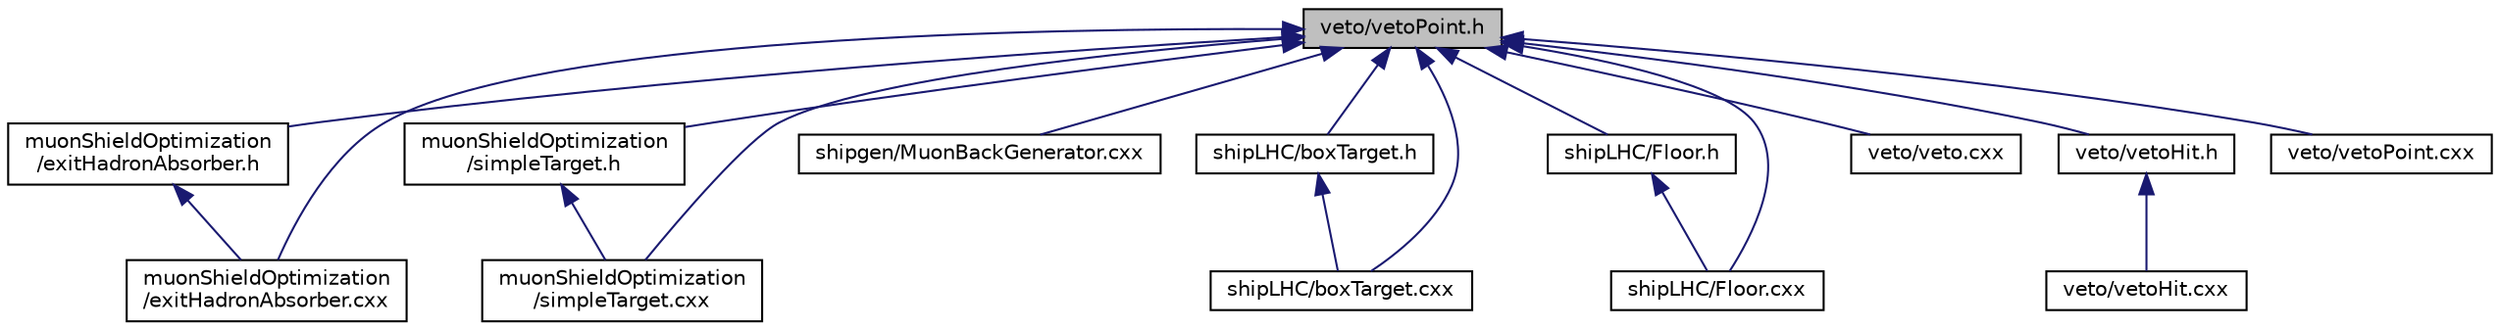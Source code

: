 digraph "veto/vetoPoint.h"
{
 // LATEX_PDF_SIZE
  edge [fontname="Helvetica",fontsize="10",labelfontname="Helvetica",labelfontsize="10"];
  node [fontname="Helvetica",fontsize="10",shape=record];
  Node1 [label="veto/vetoPoint.h",height=0.2,width=0.4,color="black", fillcolor="grey75", style="filled", fontcolor="black",tooltip=" "];
  Node1 -> Node2 [dir="back",color="midnightblue",fontsize="10",style="solid",fontname="Helvetica"];
  Node2 [label="muonShieldOptimization\l/exitHadronAbsorber.h",height=0.2,width=0.4,color="black", fillcolor="white", style="filled",URL="$exitHadronAbsorber_8h.html",tooltip=" "];
  Node2 -> Node3 [dir="back",color="midnightblue",fontsize="10",style="solid",fontname="Helvetica"];
  Node3 [label="muonShieldOptimization\l/exitHadronAbsorber.cxx",height=0.2,width=0.4,color="black", fillcolor="white", style="filled",URL="$exitHadronAbsorber_8cxx.html",tooltip=" "];
  Node1 -> Node3 [dir="back",color="midnightblue",fontsize="10",style="solid",fontname="Helvetica"];
  Node1 -> Node4 [dir="back",color="midnightblue",fontsize="10",style="solid",fontname="Helvetica"];
  Node4 [label="muonShieldOptimization\l/simpleTarget.h",height=0.2,width=0.4,color="black", fillcolor="white", style="filled",URL="$simpleTarget_8h.html",tooltip=" "];
  Node4 -> Node5 [dir="back",color="midnightblue",fontsize="10",style="solid",fontname="Helvetica"];
  Node5 [label="muonShieldOptimization\l/simpleTarget.cxx",height=0.2,width=0.4,color="black", fillcolor="white", style="filled",URL="$simpleTarget_8cxx.html",tooltip=" "];
  Node1 -> Node5 [dir="back",color="midnightblue",fontsize="10",style="solid",fontname="Helvetica"];
  Node1 -> Node6 [dir="back",color="midnightblue",fontsize="10",style="solid",fontname="Helvetica"];
  Node6 [label="shipgen/MuonBackGenerator.cxx",height=0.2,width=0.4,color="black", fillcolor="white", style="filled",URL="$MuonBackGenerator_8cxx.html",tooltip=" "];
  Node1 -> Node7 [dir="back",color="midnightblue",fontsize="10",style="solid",fontname="Helvetica"];
  Node7 [label="shipLHC/boxTarget.h",height=0.2,width=0.4,color="black", fillcolor="white", style="filled",URL="$boxTarget_8h.html",tooltip=" "];
  Node7 -> Node8 [dir="back",color="midnightblue",fontsize="10",style="solid",fontname="Helvetica"];
  Node8 [label="shipLHC/boxTarget.cxx",height=0.2,width=0.4,color="black", fillcolor="white", style="filled",URL="$boxTarget_8cxx.html",tooltip=" "];
  Node1 -> Node8 [dir="back",color="midnightblue",fontsize="10",style="solid",fontname="Helvetica"];
  Node1 -> Node9 [dir="back",color="midnightblue",fontsize="10",style="solid",fontname="Helvetica"];
  Node9 [label="shipLHC/Floor.h",height=0.2,width=0.4,color="black", fillcolor="white", style="filled",URL="$Floor_8h.html",tooltip=" "];
  Node9 -> Node10 [dir="back",color="midnightblue",fontsize="10",style="solid",fontname="Helvetica"];
  Node10 [label="shipLHC/Floor.cxx",height=0.2,width=0.4,color="black", fillcolor="white", style="filled",URL="$Floor_8cxx.html",tooltip=" "];
  Node1 -> Node10 [dir="back",color="midnightblue",fontsize="10",style="solid",fontname="Helvetica"];
  Node1 -> Node11 [dir="back",color="midnightblue",fontsize="10",style="solid",fontname="Helvetica"];
  Node11 [label="veto/veto.cxx",height=0.2,width=0.4,color="black", fillcolor="white", style="filled",URL="$veto_8cxx.html",tooltip=" "];
  Node1 -> Node12 [dir="back",color="midnightblue",fontsize="10",style="solid",fontname="Helvetica"];
  Node12 [label="veto/vetoHit.h",height=0.2,width=0.4,color="black", fillcolor="white", style="filled",URL="$vetoHit_8h.html",tooltip=" "];
  Node12 -> Node13 [dir="back",color="midnightblue",fontsize="10",style="solid",fontname="Helvetica"];
  Node13 [label="veto/vetoHit.cxx",height=0.2,width=0.4,color="black", fillcolor="white", style="filled",URL="$vetoHit_8cxx.html",tooltip=" "];
  Node1 -> Node14 [dir="back",color="midnightblue",fontsize="10",style="solid",fontname="Helvetica"];
  Node14 [label="veto/vetoPoint.cxx",height=0.2,width=0.4,color="black", fillcolor="white", style="filled",URL="$vetoPoint_8cxx.html",tooltip=" "];
}
